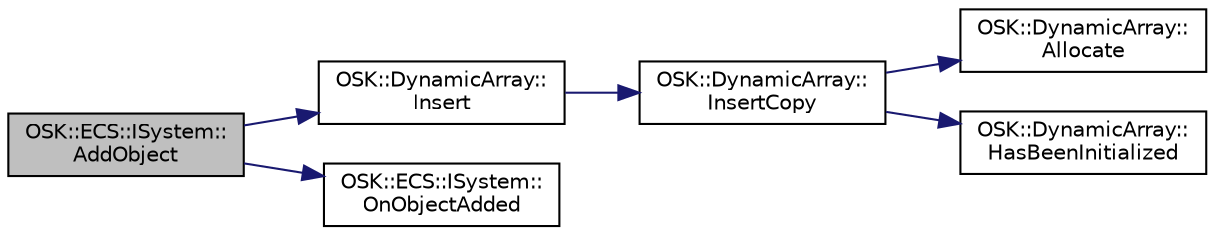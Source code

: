 digraph "OSK::ECS::ISystem::AddObject"
{
 // LATEX_PDF_SIZE
  edge [fontname="Helvetica",fontsize="10",labelfontname="Helvetica",labelfontsize="10"];
  node [fontname="Helvetica",fontsize="10",shape=record];
  rankdir="LR";
  Node1 [label="OSK::ECS::ISystem::\lAddObject",height=0.2,width=0.4,color="black", fillcolor="grey75", style="filled", fontcolor="black",tooltip="Añade un objeto a la lista de objetos procesables."];
  Node1 -> Node2 [color="midnightblue",fontsize="10",style="solid"];
  Node2 [label="OSK::DynamicArray::\lInsert",height=0.2,width=0.4,color="black", fillcolor="white", style="filled",URL="$class_o_s_k_1_1_dynamic_array.html#a2c1e7bd2efbadf8b163f67c26921ba53",tooltip="Inserta un elemento al final del array."];
  Node2 -> Node3 [color="midnightblue",fontsize="10",style="solid"];
  Node3 [label="OSK::DynamicArray::\lInsertCopy",height=0.2,width=0.4,color="black", fillcolor="white", style="filled",URL="$class_o_s_k_1_1_dynamic_array.html#a037c4e2c0414718e5fc3cc608167a261",tooltip="Inserta una copia del elemento al final del array."];
  Node3 -> Node4 [color="midnightblue",fontsize="10",style="solid"];
  Node4 [label="OSK::DynamicArray::\lAllocate",height=0.2,width=0.4,color="black", fillcolor="white", style="filled",URL="$class_o_s_k_1_1_dynamic_array.html#acf322bf27bf4bfd581079500c67171a6",tooltip="Reserva espacio para 'size' elementos. Preserva los elementos anteriores."];
  Node3 -> Node5 [color="midnightblue",fontsize="10",style="solid"];
  Node5 [label="OSK::DynamicArray::\lHasBeenInitialized",height=0.2,width=0.4,color="black", fillcolor="white", style="filled",URL="$class_o_s_k_1_1_dynamic_array.html#a24b36038b685ea5f33b2b9b279035cef",tooltip="Devuelve true si el array se ha inicializado."];
  Node1 -> Node6 [color="midnightblue",fontsize="10",style="solid"];
  Node6 [label="OSK::ECS::ISystem::\lOnObjectAdded",height=0.2,width=0.4,color="black", fillcolor="white", style="filled",URL="$class_o_s_k_1_1_e_c_s_1_1_i_system.html#a9958f3923d9872cb58b62f62f286bc01",tooltip="Función que se ejecuta cuando un GameObject entra en la lista de objetos procesables por el sistema."];
}
